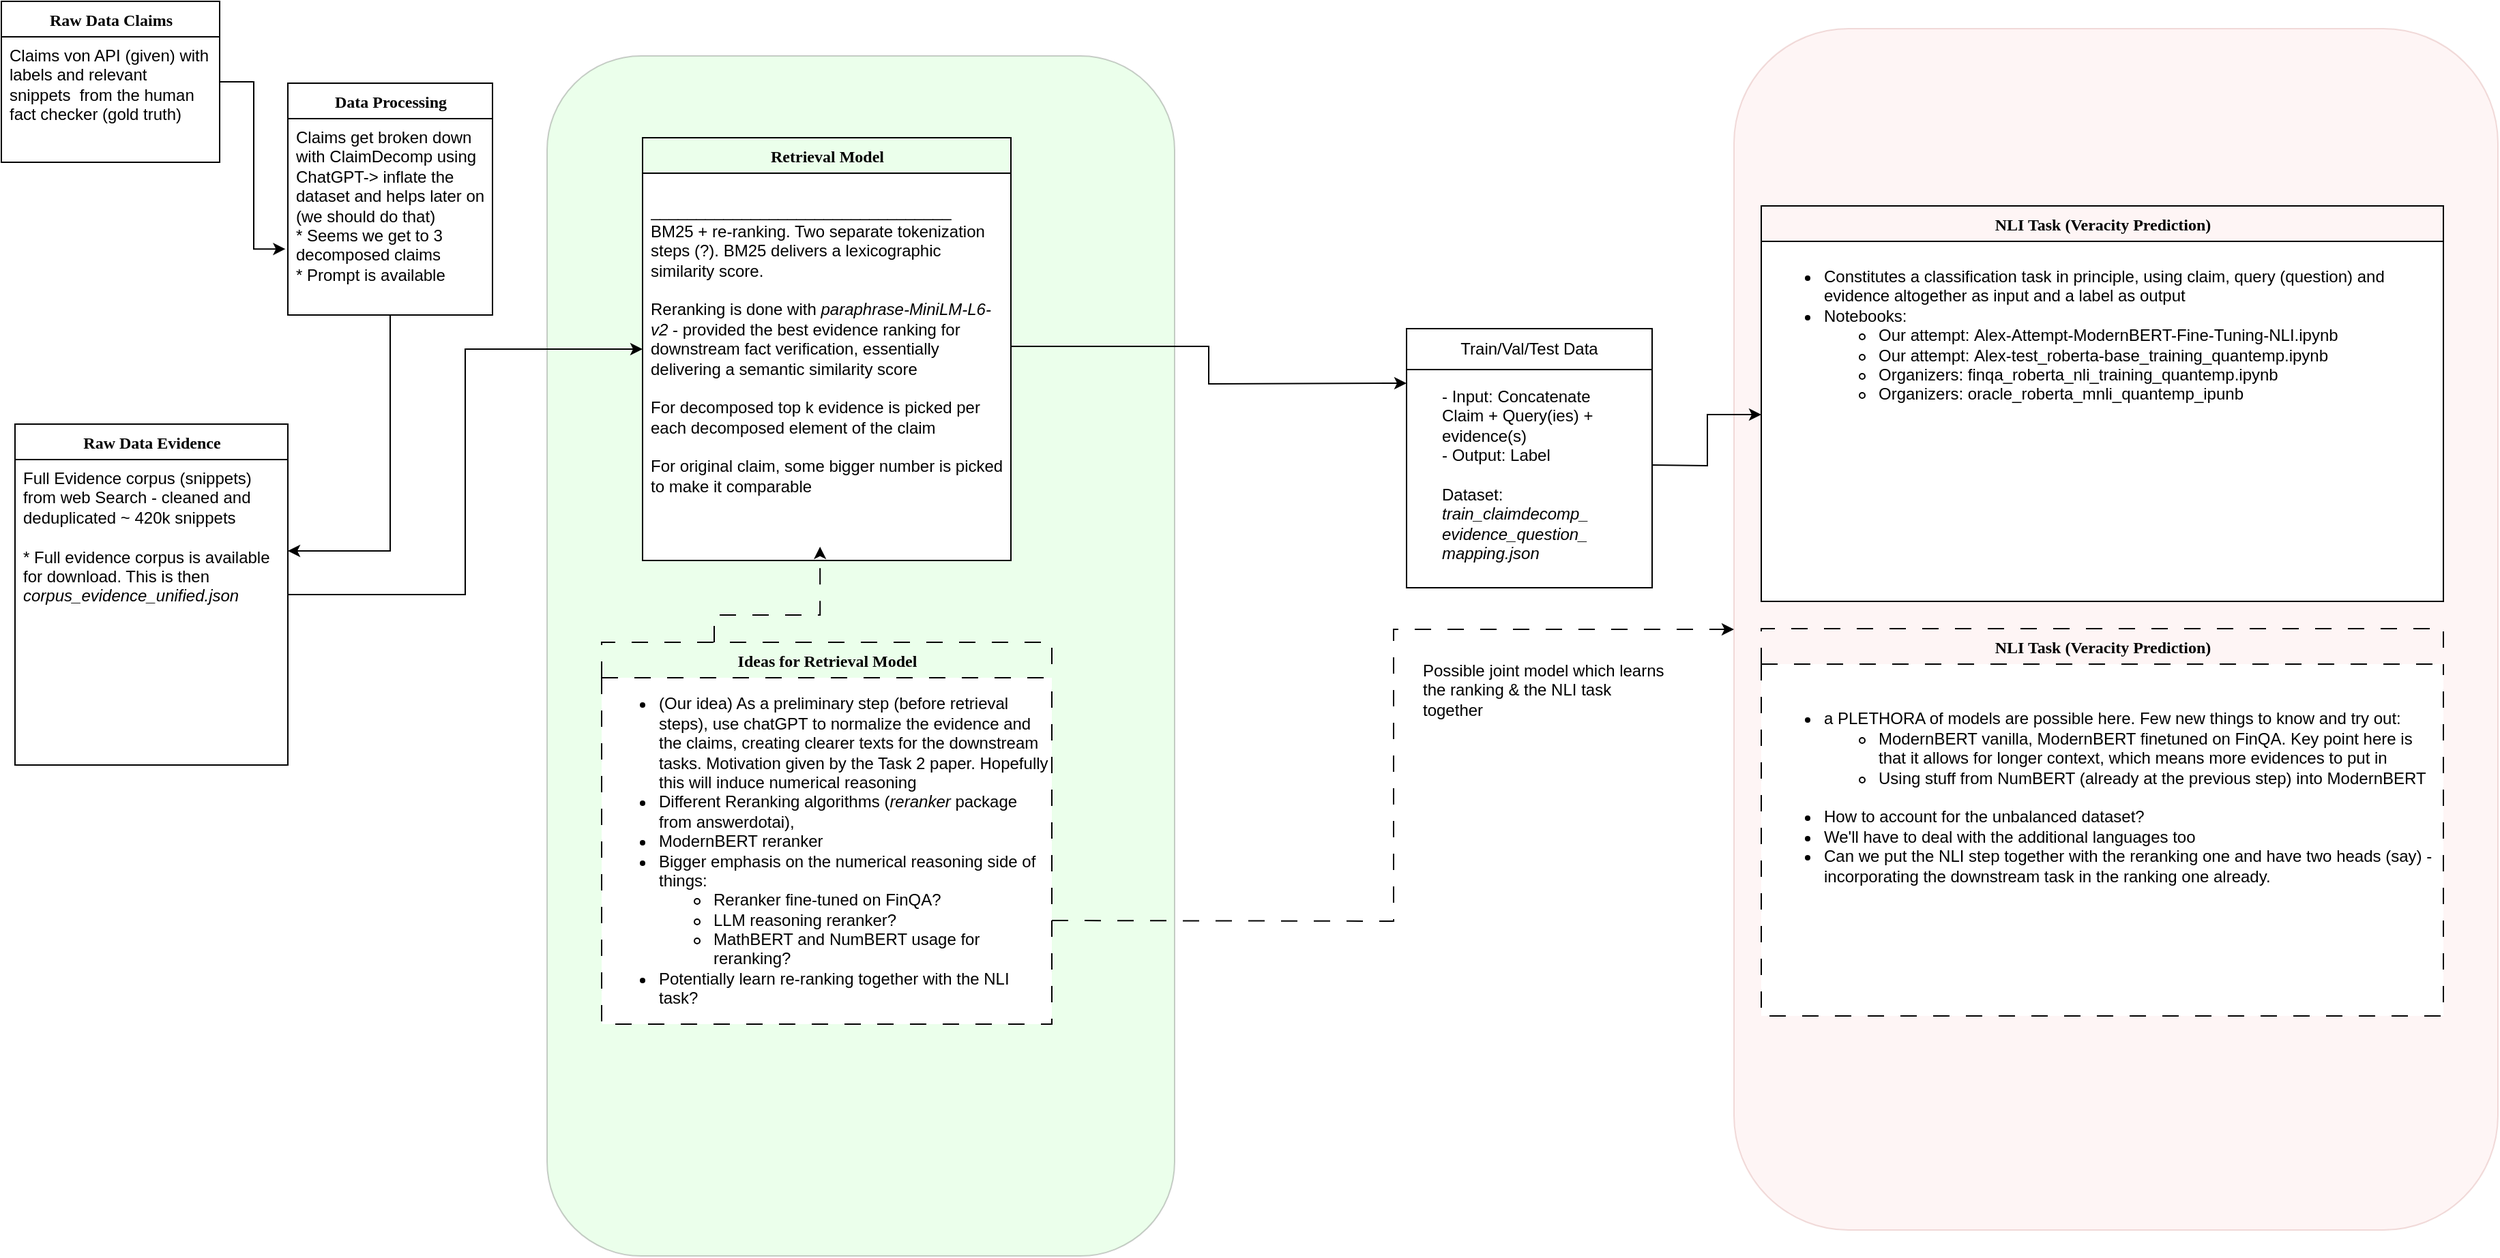 <mxfile version="26.0.4">
  <diagram name="Page-1" id="6133507b-19e7-1e82-6fc7-422aa6c4b21f">
    <mxGraphModel dx="2883" dy="1735" grid="1" gridSize="10" guides="1" tooltips="1" connect="1" arrows="1" fold="1" page="1" pageScale="1" pageWidth="3300" pageHeight="2339" background="none" math="0" shadow="0">
      <root>
        <mxCell id="0" />
        <mxCell id="1" parent="0" />
        <mxCell id="QW1ojJMR4eeIhC1YiXe4-39" value="" style="rounded=1;whiteSpace=wrap;html=1;fillColor=#f8cecc;opacity=20;strokeColor=#b85450;" parent="1" vertex="1">
          <mxGeometry x="1280" y="40" width="560" height="881" as="geometry" />
        </mxCell>
        <mxCell id="QW1ojJMR4eeIhC1YiXe4-40" value="" style="rounded=1;whiteSpace=wrap;html=1;fillColor=#99FF99;opacity=20;" parent="1" vertex="1">
          <mxGeometry x="410" y="60" width="460" height="880" as="geometry" />
        </mxCell>
        <mxCell id="78961159f06e98e8-17" value="Raw Data Claims&lt;div&gt;&lt;br&gt;&lt;/div&gt;" style="swimlane;html=1;fontStyle=1;align=center;verticalAlign=top;childLayout=stackLayout;horizontal=1;startSize=26;horizontalStack=0;resizeParent=1;resizeLast=0;collapsible=1;marginBottom=0;swimlaneFillColor=#ffffff;rounded=0;shadow=0;comic=0;labelBackgroundColor=none;strokeWidth=1;fillColor=none;fontFamily=Verdana;fontSize=12" parent="1" vertex="1">
          <mxGeometry x="10" y="20" width="160" height="118" as="geometry" />
        </mxCell>
        <mxCell id="78961159f06e98e8-23" value="Claims von API (given) with labels and relevant snippets&amp;nbsp; from the human fact checker (gold truth)" style="text;html=1;strokeColor=none;fillColor=none;align=left;verticalAlign=top;spacingLeft=4;spacingRight=4;whiteSpace=wrap;overflow=hidden;rotatable=0;points=[[0,0.5],[1,0.5]];portConstraint=eastwest;" parent="78961159f06e98e8-17" vertex="1">
          <mxGeometry y="26" width="160" height="74" as="geometry" />
        </mxCell>
        <mxCell id="QW1ojJMR4eeIhC1YiXe4-20" value="" style="edgeStyle=orthogonalEdgeStyle;rounded=0;orthogonalLoop=1;jettySize=auto;html=1;" parent="1" source="QW1ojJMR4eeIhC1YiXe4-1" target="QW1ojJMR4eeIhC1YiXe4-18" edge="1">
          <mxGeometry relative="1" as="geometry" />
        </mxCell>
        <mxCell id="QW1ojJMR4eeIhC1YiXe4-1" value="Raw Data Evidence" style="swimlane;html=1;fontStyle=1;align=center;verticalAlign=top;childLayout=stackLayout;horizontal=1;startSize=26;horizontalStack=0;resizeParent=1;resizeLast=0;collapsible=1;marginBottom=0;swimlaneFillColor=#ffffff;rounded=0;shadow=0;comic=0;labelBackgroundColor=none;strokeWidth=1;fillColor=none;fontFamily=Verdana;fontSize=12" parent="1" vertex="1">
          <mxGeometry x="20" y="330" width="200" height="250" as="geometry" />
        </mxCell>
        <mxCell id="QW1ojJMR4eeIhC1YiXe4-2" value="Full Evidence corpus (snippets) from web Search - cleaned and deduplicated ~ 420k snippets&lt;div&gt;&lt;br&gt;&lt;/div&gt;&lt;div&gt;* Full evidence corpus is available for download. This is then &lt;i&gt;corpus_evidence_unified.json&lt;/i&gt;&lt;br&gt;&lt;br&gt;&lt;div&gt;&lt;br&gt;&lt;div&gt;&lt;br&gt;&lt;/div&gt;&lt;/div&gt;&lt;/div&gt;&lt;div&gt;&lt;br&gt;&lt;/div&gt;&lt;div&gt;&lt;br&gt;&lt;/div&gt;" style="text;html=1;strokeColor=none;fillColor=none;align=left;verticalAlign=top;spacingLeft=4;spacingRight=4;whiteSpace=wrap;overflow=hidden;rotatable=0;points=[[0,0.5],[1,0.5]];portConstraint=eastwest;" parent="QW1ojJMR4eeIhC1YiXe4-1" vertex="1">
          <mxGeometry y="26" width="200" height="134" as="geometry" />
        </mxCell>
        <mxCell id="QW1ojJMR4eeIhC1YiXe4-11" style="edgeStyle=orthogonalEdgeStyle;rounded=0;orthogonalLoop=1;jettySize=auto;html=1;exitX=0.5;exitY=1;exitDx=0;exitDy=0;entryX=1;entryY=0.5;entryDx=0;entryDy=0;" parent="1" source="QW1ojJMR4eeIhC1YiXe4-4" target="QW1ojJMR4eeIhC1YiXe4-2" edge="1">
          <mxGeometry relative="1" as="geometry" />
        </mxCell>
        <mxCell id="QW1ojJMR4eeIhC1YiXe4-4" value="Data Processing" style="swimlane;html=1;fontStyle=1;align=center;verticalAlign=top;childLayout=stackLayout;horizontal=1;startSize=26;horizontalStack=0;resizeParent=1;resizeLast=0;collapsible=1;marginBottom=0;swimlaneFillColor=#ffffff;rounded=0;shadow=0;comic=0;labelBackgroundColor=none;strokeWidth=1;fillColor=none;fontFamily=Verdana;fontSize=12" parent="1" vertex="1">
          <mxGeometry x="220" y="80" width="150" height="170" as="geometry" />
        </mxCell>
        <mxCell id="QW1ojJMR4eeIhC1YiXe4-5" value="Claims get broken down with ClaimDecomp using ChatGPT-&amp;gt; inflate the dataset and helps later on (we should do that)&lt;br&gt;* Seems we get to 3 decomposed claims&lt;br&gt;* Prompt is available" style="text;html=1;strokeColor=none;fillColor=none;align=left;verticalAlign=top;spacingLeft=4;spacingRight=4;whiteSpace=wrap;overflow=hidden;rotatable=0;points=[[0,0.5],[1,0.5]];portConstraint=eastwest;" parent="QW1ojJMR4eeIhC1YiXe4-4" vertex="1">
          <mxGeometry y="26" width="150" height="124" as="geometry" />
        </mxCell>
        <mxCell id="QW1ojJMR4eeIhC1YiXe4-9" style="edgeStyle=orthogonalEdgeStyle;rounded=0;orthogonalLoop=1;jettySize=auto;html=1;exitX=1;exitY=0.5;exitDx=0;exitDy=0;entryX=-0.012;entryY=0.771;entryDx=0;entryDy=0;entryPerimeter=0;" parent="1" source="78961159f06e98e8-17" target="QW1ojJMR4eeIhC1YiXe4-5" edge="1">
          <mxGeometry relative="1" as="geometry" />
        </mxCell>
        <mxCell id="QW1ojJMR4eeIhC1YiXe4-18" value="Retrieval Model" style="swimlane;html=1;fontStyle=1;align=center;verticalAlign=top;childLayout=stackLayout;horizontal=1;startSize=26;horizontalStack=0;resizeParent=1;resizeLast=0;collapsible=1;marginBottom=0;swimlaneFillColor=#ffffff;rounded=0;shadow=0;comic=0;labelBackgroundColor=none;strokeWidth=1;fillColor=none;fontFamily=Verdana;fontSize=12" parent="1" vertex="1">
          <mxGeometry x="480" y="120" width="270" height="310" as="geometry" />
        </mxCell>
        <mxCell id="QW1ojJMR4eeIhC1YiXe4-19" value="&lt;div&gt;&lt;br&gt;&lt;/div&gt;&lt;div&gt;&lt;span style=&quot;background-color: initial;&quot;&gt;_________________________________&lt;/span&gt;&lt;/div&gt;&lt;div&gt;&lt;span style=&quot;background-color: initial;&quot;&gt;BM25 + re-ranking. Two separate tokenization steps (?). BM25 delivers a lexicographic similarity score.&lt;/span&gt;&lt;br&gt;&lt;/div&gt;&lt;div&gt;&lt;br&gt;&lt;/div&gt;&lt;div&gt;Reranking is done with &lt;i&gt;paraphrase-MiniLM-L6-v2&lt;/i&gt; - provided the best evidence ranking for downstream fact verification, essentially delivering a semantic similarity score&lt;/div&gt;&lt;div&gt;&lt;br&gt;&lt;/div&gt;&lt;div&gt;For decomposed top k evidence is picked per each decomposed element of the claim&lt;br&gt;&lt;br&gt;For original claim, some bigger number is picked to make it comparable&lt;/div&gt;" style="text;html=1;strokeColor=none;fillColor=none;align=left;verticalAlign=top;spacingLeft=4;spacingRight=4;whiteSpace=wrap;overflow=hidden;rotatable=0;points=[[0,0.5],[1,0.5]];portConstraint=eastwest;" parent="QW1ojJMR4eeIhC1YiXe4-18" vertex="1">
          <mxGeometry y="26" width="270" height="254" as="geometry" />
        </mxCell>
        <mxCell id="QW1ojJMR4eeIhC1YiXe4-27" value="NLI Task (Veracity Prediction)" style="swimlane;html=1;fontStyle=1;align=center;verticalAlign=top;childLayout=stackLayout;horizontal=1;startSize=26;horizontalStack=0;resizeParent=1;resizeLast=0;collapsible=1;marginBottom=0;swimlaneFillColor=#ffffff;rounded=0;shadow=0;comic=0;labelBackgroundColor=none;strokeWidth=1;fillColor=none;fontFamily=Verdana;fontSize=12" parent="1" vertex="1">
          <mxGeometry x="1300" y="170" width="500" height="290" as="geometry" />
        </mxCell>
        <mxCell id="QW1ojJMR4eeIhC1YiXe4-28" value="&lt;ul&gt;&lt;li&gt;Constitutes a classification task in principle, using claim, query (question) and evidence altogether as input and a label as output&lt;/li&gt;&lt;li&gt;Notebooks:&lt;/li&gt;&lt;ul&gt;&lt;li&gt;Our attempt:&amp;nbsp;Alex-Attempt-ModernBERT-Fine-Tuning-NLI.ipynb&lt;/li&gt;&lt;li&gt;Our attempt:&amp;nbsp;Alex-test_roberta-base_training_quantemp.ipynb&lt;/li&gt;&lt;li&gt;Organizers: finqa_roberta_nli_training_quantemp.ipynb&lt;/li&gt;&lt;li&gt;Organizers: oracle_roberta_mnli_quantemp_ipunb&lt;/li&gt;&lt;/ul&gt;&lt;/ul&gt;&lt;div&gt;&lt;br&gt;&lt;/div&gt;" style="text;html=1;strokeColor=none;fillColor=none;align=left;verticalAlign=top;spacingLeft=4;spacingRight=4;whiteSpace=wrap;overflow=hidden;rotatable=0;points=[[0,0.5],[1,0.5]];portConstraint=eastwest;" parent="QW1ojJMR4eeIhC1YiXe4-27" vertex="1">
          <mxGeometry y="26" width="500" height="254" as="geometry" />
        </mxCell>
        <mxCell id="QW1ojJMR4eeIhC1YiXe4-29" style="edgeStyle=orthogonalEdgeStyle;rounded=0;orthogonalLoop=1;jettySize=auto;html=1;" parent="1" source="QW1ojJMR4eeIhC1YiXe4-19" edge="1">
          <mxGeometry relative="1" as="geometry">
            <mxPoint x="1040" y="300" as="targetPoint" />
          </mxGeometry>
        </mxCell>
        <mxCell id="QW1ojJMR4eeIhC1YiXe4-47" value="Ideas for Retrieval Model" style="swimlane;html=1;fontStyle=1;align=center;verticalAlign=top;childLayout=stackLayout;horizontal=1;startSize=26;horizontalStack=0;resizeParent=1;resizeLast=0;collapsible=1;marginBottom=0;swimlaneFillColor=#ffffff;rounded=0;shadow=0;comic=0;labelBackgroundColor=none;strokeWidth=1;fillColor=none;fontFamily=Verdana;fontSize=12;dashed=1;dashPattern=12 12;" parent="1" vertex="1">
          <mxGeometry x="450" y="490" width="330" height="280" as="geometry">
            <mxRectangle x="450" y="490" width="190" height="30" as="alternateBounds" />
          </mxGeometry>
        </mxCell>
        <mxCell id="QW1ojJMR4eeIhC1YiXe4-36" value="&lt;ul&gt;&lt;li&gt;&lt;div&gt;&lt;span style=&quot;background-color: initial;&quot;&gt;(Our idea) As a preliminary step (before retrieval steps), use chatGPT to normalize the evidence and the claims, creating clearer texts for the downstream tasks. Motivation given by the Task 2 paper. Hopefully this will induce numerical reasoning&lt;/span&gt;&lt;/div&gt;&lt;/li&gt;&lt;li&gt;Different Reranking algorithms (&lt;i&gt;reranker&lt;/i&gt; package from answerdotai),&lt;/li&gt;&lt;li&gt;ModernBERT reranker&amp;nbsp;&lt;/li&gt;&lt;li&gt;Bigger emphasis on the numerical reasoning side of things:&amp;nbsp;&lt;/li&gt;&lt;ul&gt;&lt;li&gt;Reranker fine-tuned on FinQA?&lt;/li&gt;&lt;li&gt;LLM reasoning reranker?&lt;/li&gt;&lt;li&gt;MathBERT and NumBERT usage for reranking?&lt;/li&gt;&lt;/ul&gt;&lt;li&gt;Potentially learn re-ranking together with the NLI task?&lt;/li&gt;&lt;/ul&gt;" style="text;html=1;align=left;verticalAlign=middle;whiteSpace=wrap;rounded=0;" parent="QW1ojJMR4eeIhC1YiXe4-47" vertex="1">
          <mxGeometry y="26" width="330" height="254" as="geometry" />
        </mxCell>
        <mxCell id="QW1ojJMR4eeIhC1YiXe4-49" style="edgeStyle=orthogonalEdgeStyle;rounded=0;orthogonalLoop=1;jettySize=auto;html=1;exitX=0.25;exitY=0;exitDx=0;exitDy=0;entryX=0.435;entryY=0.409;entryDx=0;entryDy=0;entryPerimeter=0;dashed=1;dashPattern=12 12;" parent="1" source="QW1ojJMR4eeIhC1YiXe4-47" target="QW1ojJMR4eeIhC1YiXe4-40" edge="1">
          <mxGeometry relative="1" as="geometry" />
        </mxCell>
        <mxCell id="QW1ojJMR4eeIhC1YiXe4-50" value="Possible joint model which learns the ranking &amp;amp; the NLI task together" style="text;html=1;align=left;verticalAlign=middle;whiteSpace=wrap;rounded=0;" parent="1" vertex="1">
          <mxGeometry x="1050" y="510" width="180" height="30" as="geometry" />
        </mxCell>
        <mxCell id="QW1ojJMR4eeIhC1YiXe4-52" value="NLI Task (Veracity Prediction)" style="swimlane;html=1;fontStyle=1;align=center;verticalAlign=top;childLayout=stackLayout;horizontal=1;startSize=26;horizontalStack=0;resizeParent=1;resizeLast=0;collapsible=1;marginBottom=0;swimlaneFillColor=#ffffff;rounded=0;shadow=0;comic=0;labelBackgroundColor=none;strokeWidth=1;fillColor=none;fontFamily=Verdana;fontSize=12;dashed=1;dashPattern=12 12;" parent="1" vertex="1">
          <mxGeometry x="1300" y="480" width="500" height="284" as="geometry" />
        </mxCell>
        <mxCell id="QW1ojJMR4eeIhC1YiXe4-53" value="&lt;div&gt;&lt;br&gt;&lt;/div&gt;&lt;ul&gt;&lt;li&gt;&lt;span style=&quot;background-color: initial;&quot;&gt;a PLETHORA of models are possible here. Few new things to know and try out:&lt;/span&gt;&lt;/li&gt;&lt;ul&gt;&lt;li&gt;ModernBERT vanilla, ModernBERT finetuned on FinQA. Key point here is that it allows for longer context, which means more evidences to put in&lt;/li&gt;&lt;li&gt;Using stuff from NumBERT (already at the previous step) into ModernBERT&lt;br&gt;&lt;br&gt;&lt;/li&gt;&lt;/ul&gt;&lt;li&gt;How to account for the unbalanced dataset?&lt;br&gt;&lt;/li&gt;&lt;li&gt;We&#39;ll have to deal with the additional languages too&lt;/li&gt;&lt;li&gt;Can we put the NLI step together with the reranking one and have two heads (say) - incorporating the downstream task in the ranking one already.&lt;/li&gt;&lt;/ul&gt;" style="text;html=1;strokeColor=none;fillColor=none;align=left;verticalAlign=top;spacingLeft=4;spacingRight=4;whiteSpace=wrap;overflow=hidden;rotatable=0;points=[[0,0.5],[1,0.5]];portConstraint=eastwest;" parent="QW1ojJMR4eeIhC1YiXe4-52" vertex="1">
          <mxGeometry y="26" width="500" height="254" as="geometry" />
        </mxCell>
        <mxCell id="QW1ojJMR4eeIhC1YiXe4-58" value="" style="edgeStyle=orthogonalEdgeStyle;rounded=0;orthogonalLoop=1;jettySize=auto;html=1;exitX=1;exitY=0.5;exitDx=0;exitDy=0;dashed=1;dashPattern=12 12;entryX=0;entryY=0.5;entryDx=0;entryDy=0;" parent="1" target="QW1ojJMR4eeIhC1YiXe4-39" edge="1">
          <mxGeometry relative="1" as="geometry">
            <mxPoint x="780" y="694" as="sourcePoint" />
            <mxPoint x="1090.067" y="420" as="targetPoint" />
          </mxGeometry>
        </mxCell>
        <mxCell id="QW1ojJMR4eeIhC1YiXe4-59" value="Train/Val/Test Data" style="swimlane;fontStyle=0;childLayout=stackLayout;horizontal=1;startSize=30;horizontalStack=0;resizeParent=1;resizeParentMax=0;resizeLast=0;collapsible=1;marginBottom=0;whiteSpace=wrap;html=1;" parent="1" vertex="1">
          <mxGeometry x="1040" y="260" width="180" height="190" as="geometry" />
        </mxCell>
        <mxCell id="QW1ojJMR4eeIhC1YiXe4-63" style="edgeStyle=orthogonalEdgeStyle;rounded=0;orthogonalLoop=1;jettySize=auto;html=1;entryX=0;entryY=0.5;entryDx=0;entryDy=0;" parent="1" target="QW1ojJMR4eeIhC1YiXe4-28" edge="1">
          <mxGeometry relative="1" as="geometry">
            <mxPoint x="1220" y="360" as="sourcePoint" />
          </mxGeometry>
        </mxCell>
        <mxCell id="QW1ojJMR4eeIhC1YiXe4-60" value="&lt;div&gt;&lt;span style=&quot;text-align: center;&quot;&gt;&lt;br&gt;&lt;/span&gt;&lt;/div&gt;&lt;span style=&quot;text-align: center;&quot;&gt;- Input: Concatenate Claim + Query(ies) + evidence(s)&amp;nbsp;&lt;/span&gt;&lt;div&gt;&lt;span style=&quot;text-align: center;&quot;&gt;- Output: Label&lt;br&gt;&lt;br&gt;Dataset: &lt;i&gt;train_claimdecomp_&lt;br&gt;evidence_question_&lt;br&gt;mapping.json&lt;/i&gt;&lt;/span&gt;&lt;/div&gt;" style="text;strokeColor=none;fillColor=none;align=left;verticalAlign=middle;spacingLeft=4;spacingRight=4;overflow=hidden;points=[[0,0.5],[1,0.5]];portConstraint=eastwest;rotatable=0;whiteSpace=wrap;html=1;" parent="1" vertex="1">
          <mxGeometry x="1060" y="280" width="130" height="160" as="geometry" />
        </mxCell>
      </root>
    </mxGraphModel>
  </diagram>
</mxfile>
